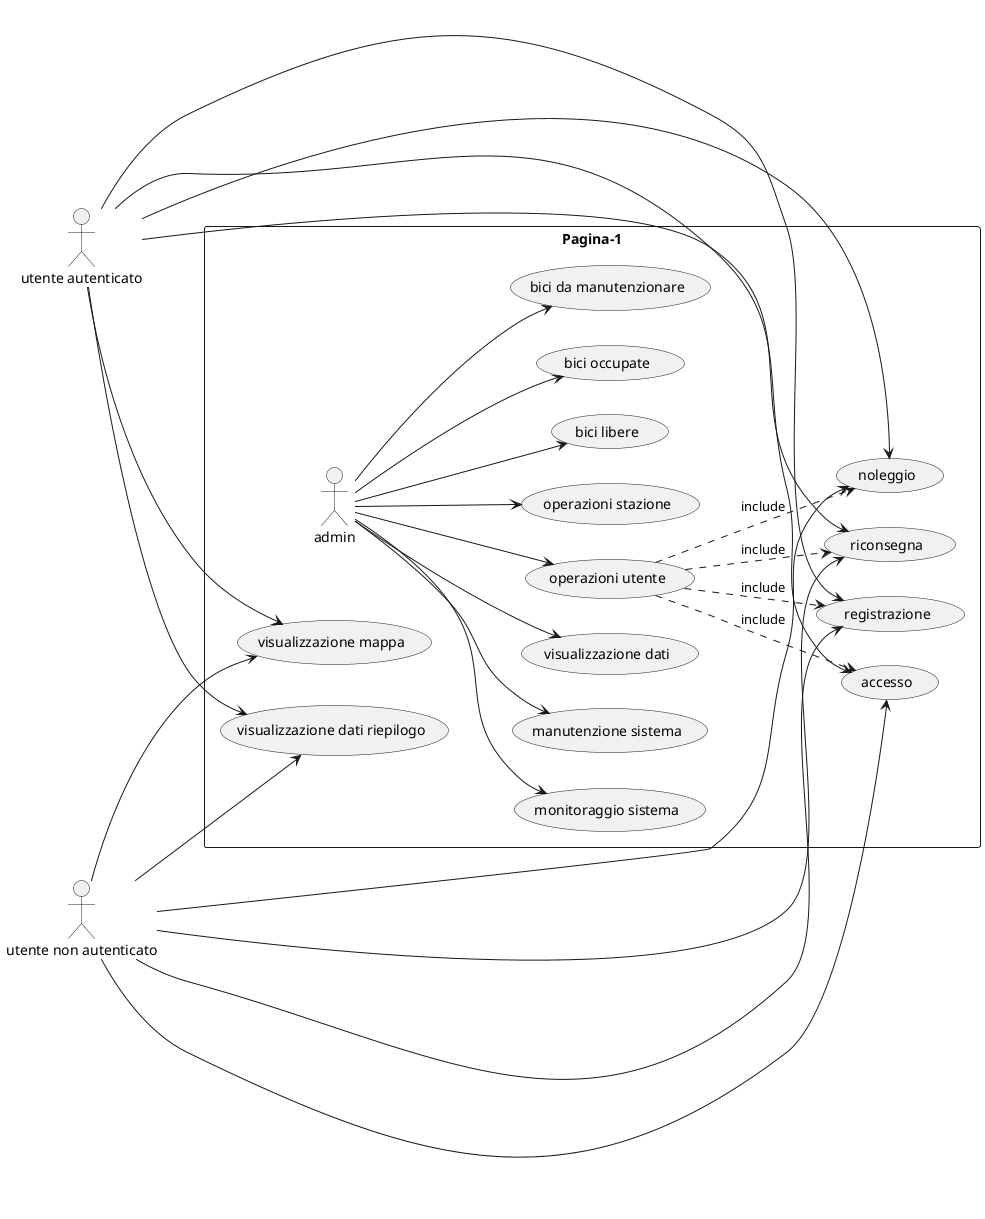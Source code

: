 @startuml

left to right direction

actor "utente autenticato" as UtenteAutenticato
actor "utente non autenticato" as UtenteNonAutenticato

rectangle "Pagina-1" {
    actor "admin" as Admin
    usecase "monitoraggio sistema" as Monitoraggio
    usecase "manutenzione sistema" as Manutenzione
    usecase "visualizzazione dati" as Visualizzazione
    usecase "operazioni utente" as OperazioniUtente
    usecase "operazioni stazione" as OperazioniStazione
    usecase "bici libere" as BiciLibere
    usecase "bici occupate" as BiciOccupate
    usecase "bici da manutenzionare" as BiciDaManutenzionare
    usecase "registrazione" as Registrazione
    usecase "visualizzazione mappa" as VisualizzazioneMappa
    usecase "accesso" as Accesso
    usecase "noleggio" as Noleggio
    usecase "riconsegna" as Riconsegna
    usecase "visualizzazione dati riepilogo" as VisualizzazioneRiepilogo

    UtenteAutenticato --> (Registrazione)
    UtenteAutenticato --> (VisualizzazioneMappa)
    UtenteAutenticato --> (Accesso)
    UtenteAutenticato --> (Noleggio)
    UtenteAutenticato --> (Riconsegna)
    UtenteAutenticato --> (VisualizzazioneRiepilogo)

    UtenteNonAutenticato --> (Registrazione)
    UtenteNonAutenticato --> (VisualizzazioneMappa)
    UtenteNonAutenticato --> (Accesso)
    UtenteNonAutenticato --> (Noleggio)
    UtenteNonAutenticato --> (Riconsegna)
    UtenteNonAutenticato --> (VisualizzazioneRiepilogo)

    Admin --> Monitoraggio
    Admin --> Manutenzione
    Admin --> Visualizzazione
    Admin --> OperazioniUtente
    Admin --> OperazioniStazione
    Admin --> BiciLibere
    Admin --> BiciOccupate
    Admin --> BiciDaManutenzionare

    OperazioniUtente ..> (Registrazione) : include
    OperazioniUtente ..> (Accesso) : include
    OperazioniUtente ..> (Noleggio) : include
    OperazioniUtente ..> (Riconsegna) : include
}

@enduml
